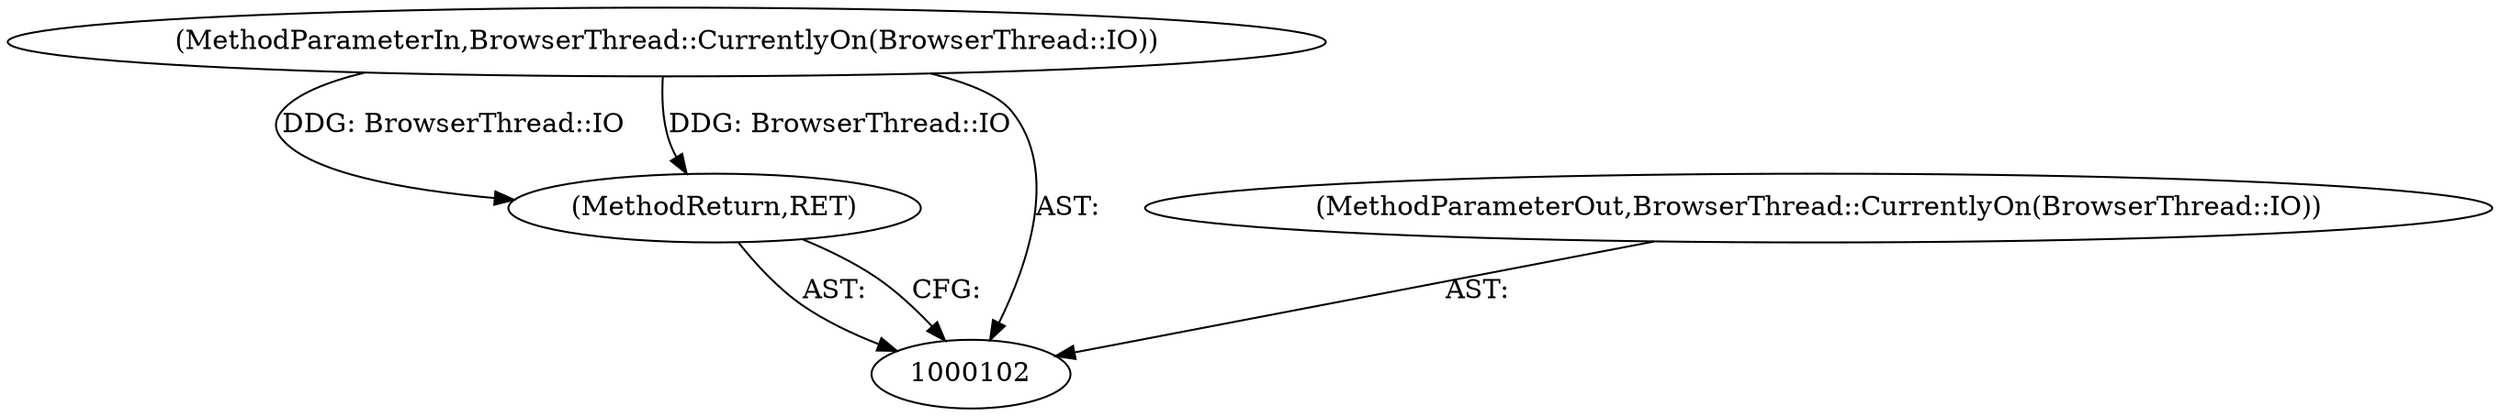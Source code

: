 digraph "0_Chrome_57fb5393bf051c590769c9b5723d5a9f4090a4cc_1" {
"1000103" [label="(MethodParameterIn,BrowserThread::CurrentlyOn(BrowserThread::IO))"];
"1000118" [label="(MethodParameterOut,BrowserThread::CurrentlyOn(BrowserThread::IO))"];
"1000105" [label="(MethodReturn,RET)"];
"1000103" -> "1000102"  [label="AST: "];
"1000103" -> "1000105"  [label="DDG: BrowserThread::IO"];
"1000118" -> "1000102"  [label="AST: "];
"1000105" -> "1000102"  [label="AST: "];
"1000105" -> "1000102"  [label="CFG: "];
"1000103" -> "1000105"  [label="DDG: BrowserThread::IO"];
}
